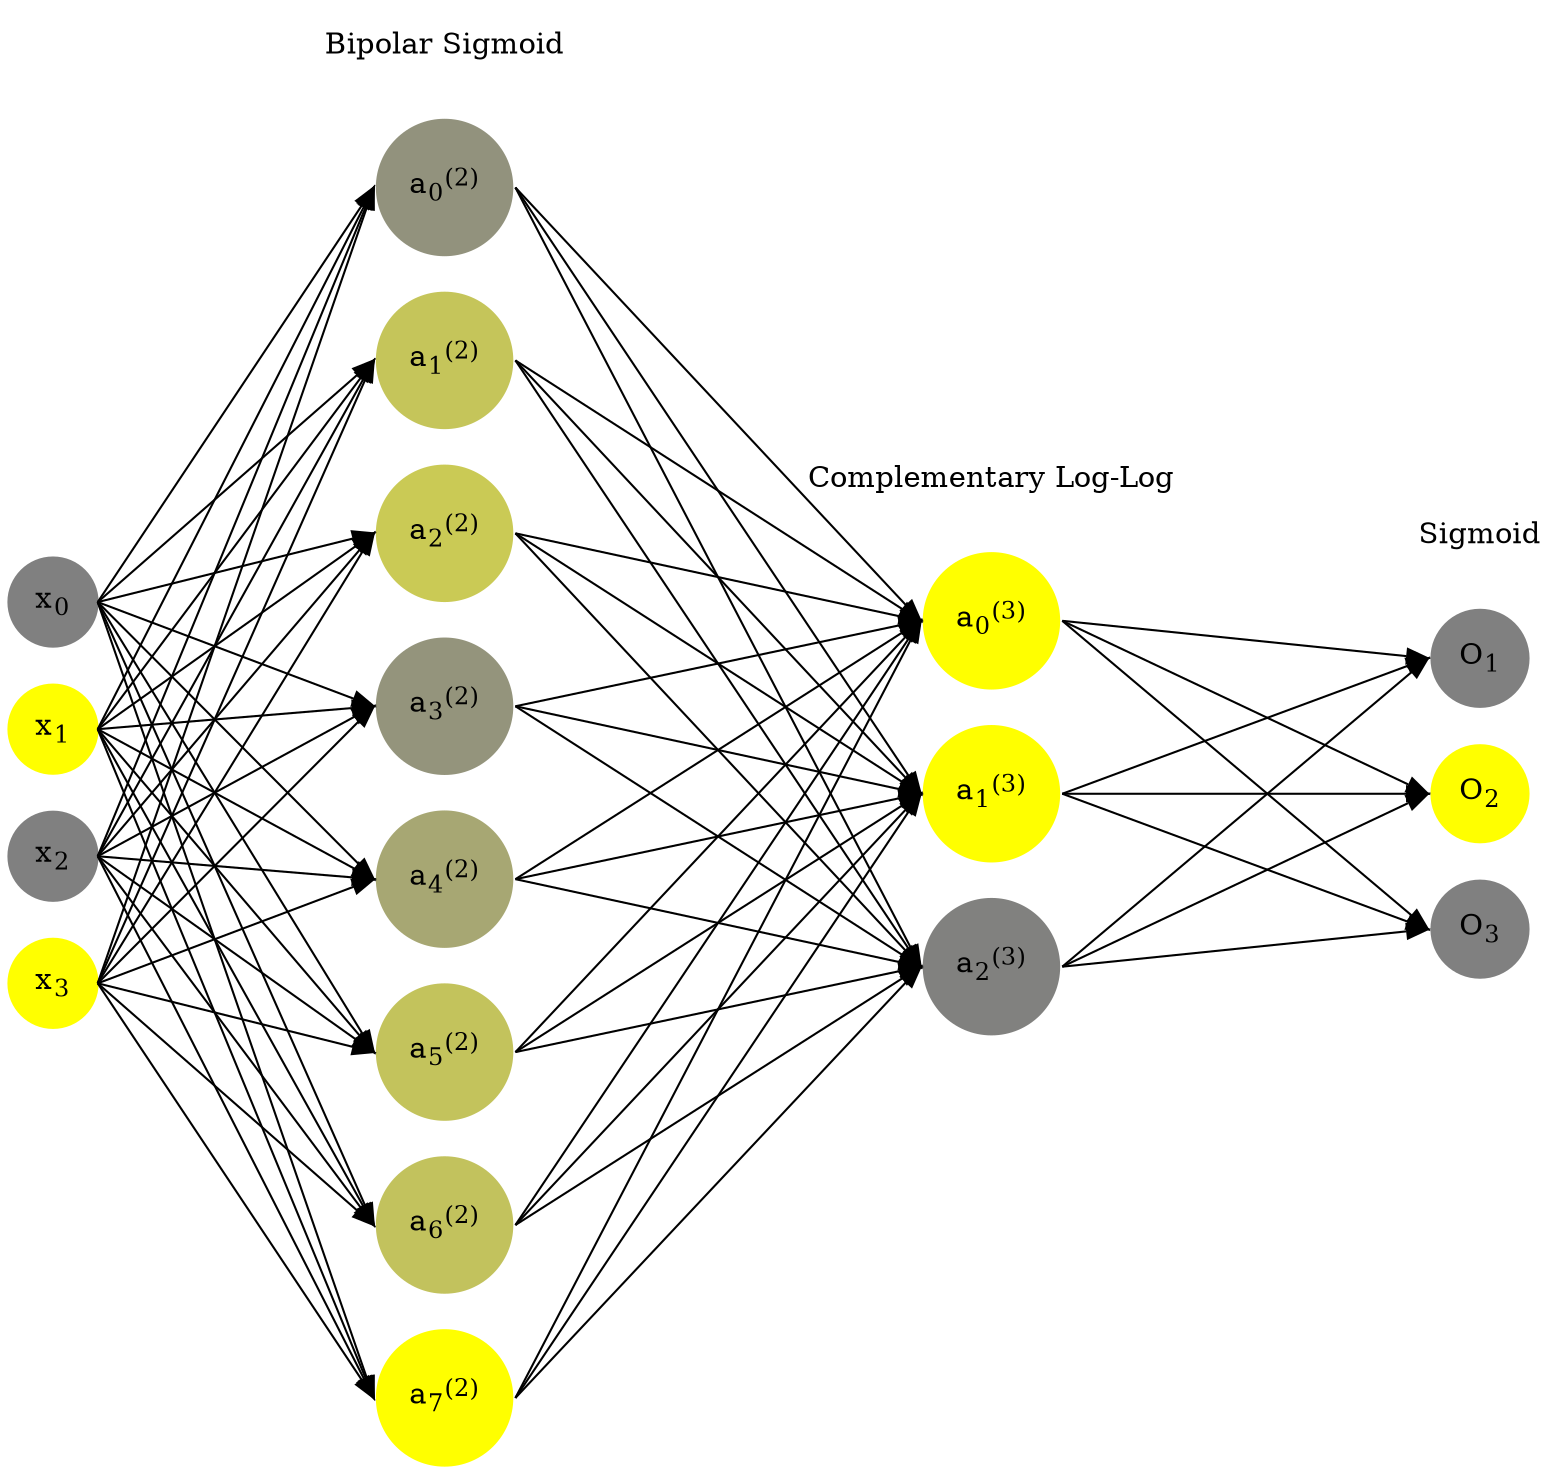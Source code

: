 digraph G {
	rankdir = LR;
	splines=false;
	edge[style=invis];
	ranksep= 1.4;
	{
	node [shape=circle, color="0.1667, 0.0, 0.5", style=filled, fillcolor="0.1667, 0.0, 0.5"];
	x0 [label=<x<sub>0</sub>>];
	}
	{
	node [shape=circle, color="0.1667, 1.0, 1.0", style=filled, fillcolor="0.1667, 1.0, 1.0"];
	x1 [label=<x<sub>1</sub>>];
	}
	{
	node [shape=circle, color="0.1667, 0.0, 0.5", style=filled, fillcolor="0.1667, 0.0, 0.5"];
	x2 [label=<x<sub>2</sub>>];
	}
	{
	node [shape=circle, color="0.1667, 1.0, 1.0", style=filled, fillcolor="0.1667, 1.0, 1.0"];
	x3 [label=<x<sub>3</sub>>];
	}
	{
	node [shape=circle, color="0.1667, 0.145424, 0.572712", style=filled, fillcolor="0.1667, 0.145424, 0.572712"];
	a02 [label=<a<sub>0</sub><sup>(2)</sup>>];
	}
	{
	node [shape=circle, color="0.1667, 0.541976, 0.770988", style=filled, fillcolor="0.1667, 0.541976, 0.770988"];
	a12 [label=<a<sub>1</sub><sup>(2)</sup>>];
	}
	{
	node [shape=circle, color="0.1667, 0.579565, 0.789782", style=filled, fillcolor="0.1667, 0.579565, 0.789782"];
	a22 [label=<a<sub>2</sub><sup>(2)</sup>>];
	}
	{
	node [shape=circle, color="0.1667, 0.163262, 0.581631", style=filled, fillcolor="0.1667, 0.163262, 0.581631"];
	a32 [label=<a<sub>3</sub><sup>(2)</sup>>];
	}
	{
	node [shape=circle, color="0.1667, 0.309740, 0.654870", style=filled, fillcolor="0.1667, 0.309740, 0.654870"];
	a42 [label=<a<sub>4</sub><sup>(2)</sup>>];
	}
	{
	node [shape=circle, color="0.1667, 0.529728, 0.764864", style=filled, fillcolor="0.1667, 0.529728, 0.764864"];
	a52 [label=<a<sub>5</sub><sup>(2)</sup>>];
	}
	{
	node [shape=circle, color="0.1667, 0.517580, 0.758790", style=filled, fillcolor="0.1667, 0.517580, 0.758790"];
	a62 [label=<a<sub>6</sub><sup>(2)</sup>>];
	}
	{
	node [shape=circle, color="0.1667, 0.999216, 0.999608", style=filled, fillcolor="0.1667, 0.999216, 0.999608"];
	a72 [label=<a<sub>7</sub><sup>(2)</sup>>];
	}
	{
	node [shape=circle, color="0.1667, 1.000000, 1.000000", style=filled, fillcolor="0.1667, 1.000000, 1.000000"];
	a03 [label=<a<sub>0</sub><sup>(3)</sup>>];
	}
	{
	node [shape=circle, color="0.1667, 0.997154, 0.998577", style=filled, fillcolor="0.1667, 0.997154, 0.998577"];
	a13 [label=<a<sub>1</sub><sup>(3)</sup>>];
	}
	{
	node [shape=circle, color="0.1667, 0.011954, 0.505977", style=filled, fillcolor="0.1667, 0.011954, 0.505977"];
	a23 [label=<a<sub>2</sub><sup>(3)</sup>>];
	}
	{
	node [shape=circle, color="0.1667, 0.0, 0.5", style=filled, fillcolor="0.1667, 0.0, 0.5"];
	O1 [label=<O<sub>1</sub>>];
	}
	{
	node [shape=circle, color="0.1667, 1.0, 1.0", style=filled, fillcolor="0.1667, 1.0, 1.0"];
	O2 [label=<O<sub>2</sub>>];
	}
	{
	node [shape=circle, color="0.1667, 0.0, 0.5", style=filled, fillcolor="0.1667, 0.0, 0.5"];
	O3 [label=<O<sub>3</sub>>];
	}
	{
	rank=same;
	x0->x1->x2->x3;
	}
	{
	rank=same;
	a02->a12->a22->a32->a42->a52->a62->a72;
	}
	{
	rank=same;
	a03->a13->a23;
	}
	{
	rank=same;
	O1->O2->O3;
	}
	l1 [shape=plaintext,label="Bipolar Sigmoid"];
	l1->a02;
	{rank=same; l1;a02};
	l2 [shape=plaintext,label="Complementary Log-Log"];
	l2->a03;
	{rank=same; l2;a03};
	l3 [shape=plaintext,label="Sigmoid"];
	l3->O1;
	{rank=same; l3;O1};
edge[style=solid, tailport=e, headport=w];
	{x0;x1;x2;x3} -> {a02;a12;a22;a32;a42;a52;a62;a72};
	{a02;a12;a22;a32;a42;a52;a62;a72} -> {a03;a13;a23};
	{a03;a13;a23} -> {O1,O2,O3};
}